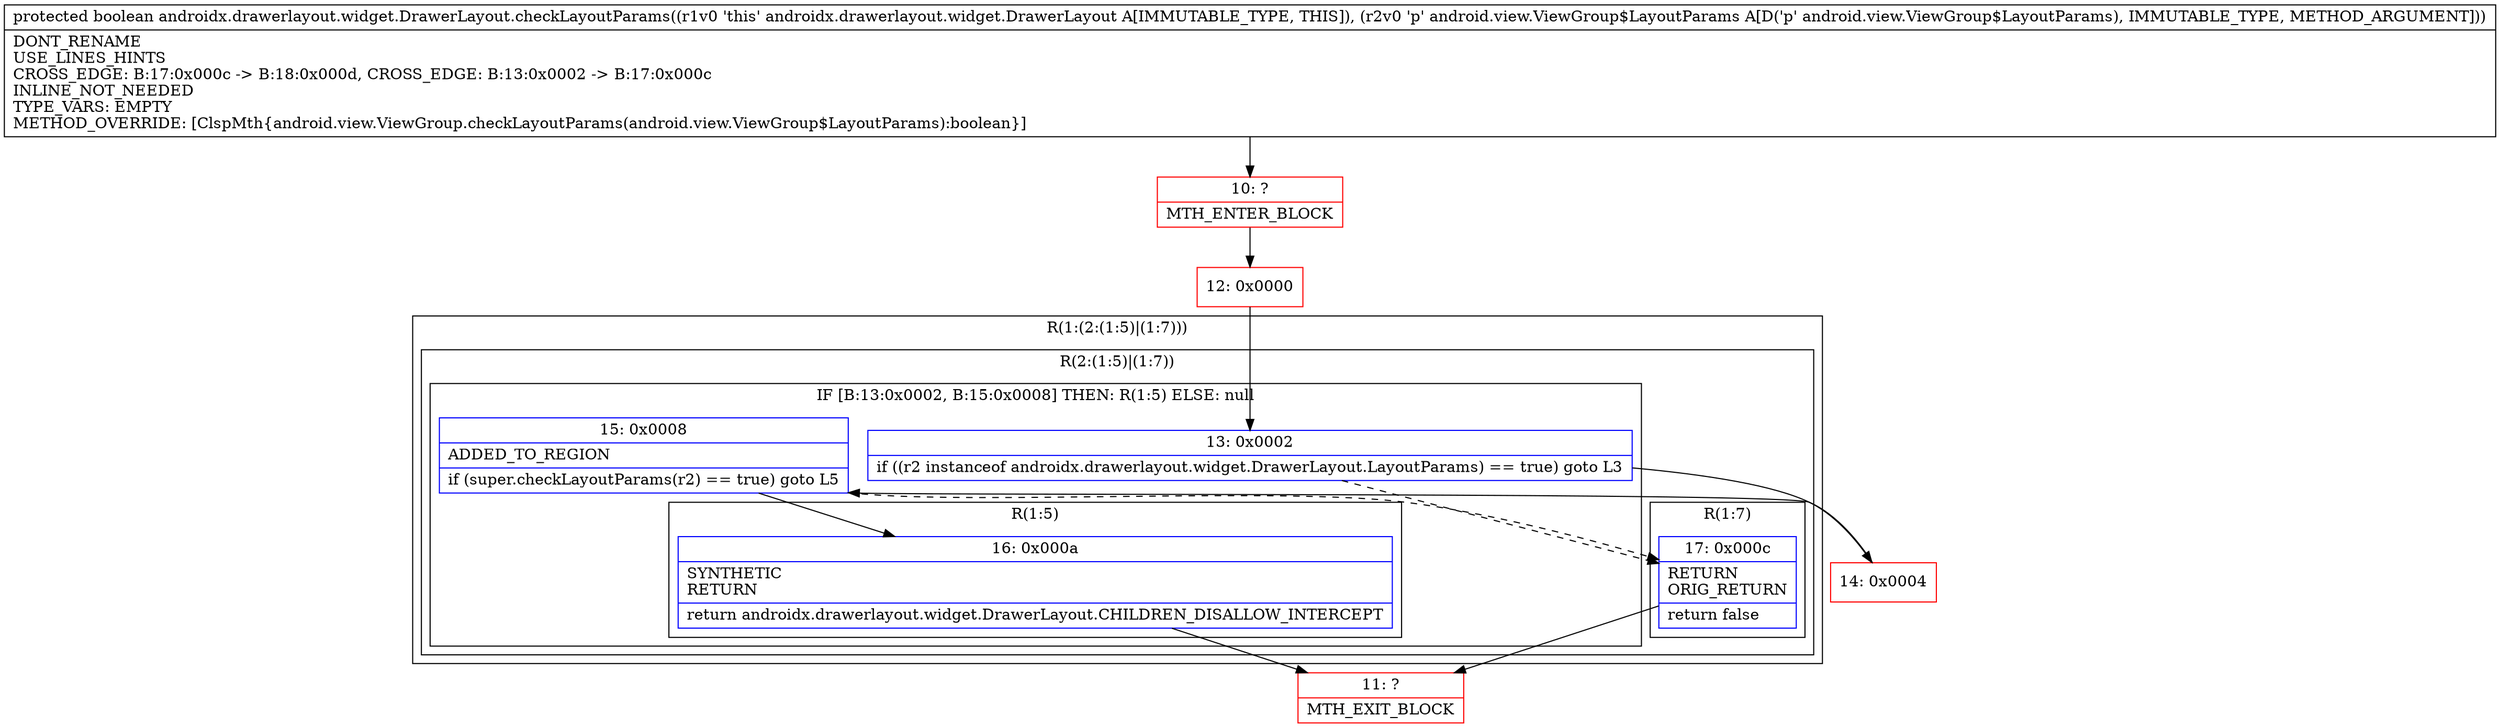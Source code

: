 digraph "CFG forandroidx.drawerlayout.widget.DrawerLayout.checkLayoutParams(Landroid\/view\/ViewGroup$LayoutParams;)Z" {
subgraph cluster_Region_1694456926 {
label = "R(1:(2:(1:5)|(1:7)))";
node [shape=record,color=blue];
subgraph cluster_Region_834787992 {
label = "R(2:(1:5)|(1:7))";
node [shape=record,color=blue];
subgraph cluster_IfRegion_106159643 {
label = "IF [B:13:0x0002, B:15:0x0008] THEN: R(1:5) ELSE: null";
node [shape=record,color=blue];
Node_13 [shape=record,label="{13\:\ 0x0002|if ((r2 instanceof androidx.drawerlayout.widget.DrawerLayout.LayoutParams) == true) goto L3\l}"];
Node_15 [shape=record,label="{15\:\ 0x0008|ADDED_TO_REGION\l|if (super.checkLayoutParams(r2) == true) goto L5\l}"];
subgraph cluster_Region_1569995337 {
label = "R(1:5)";
node [shape=record,color=blue];
Node_16 [shape=record,label="{16\:\ 0x000a|SYNTHETIC\lRETURN\l|return androidx.drawerlayout.widget.DrawerLayout.CHILDREN_DISALLOW_INTERCEPT\l}"];
}
}
subgraph cluster_Region_1134006281 {
label = "R(1:7)";
node [shape=record,color=blue];
Node_17 [shape=record,label="{17\:\ 0x000c|RETURN\lORIG_RETURN\l|return false\l}"];
}
}
}
Node_10 [shape=record,color=red,label="{10\:\ ?|MTH_ENTER_BLOCK\l}"];
Node_12 [shape=record,color=red,label="{12\:\ 0x0000}"];
Node_14 [shape=record,color=red,label="{14\:\ 0x0004}"];
Node_11 [shape=record,color=red,label="{11\:\ ?|MTH_EXIT_BLOCK\l}"];
MethodNode[shape=record,label="{protected boolean androidx.drawerlayout.widget.DrawerLayout.checkLayoutParams((r1v0 'this' androidx.drawerlayout.widget.DrawerLayout A[IMMUTABLE_TYPE, THIS]), (r2v0 'p' android.view.ViewGroup$LayoutParams A[D('p' android.view.ViewGroup$LayoutParams), IMMUTABLE_TYPE, METHOD_ARGUMENT]))  | DONT_RENAME\lUSE_LINES_HINTS\lCROSS_EDGE: B:17:0x000c \-\> B:18:0x000d, CROSS_EDGE: B:13:0x0002 \-\> B:17:0x000c\lINLINE_NOT_NEEDED\lTYPE_VARS: EMPTY\lMETHOD_OVERRIDE: [ClspMth\{android.view.ViewGroup.checkLayoutParams(android.view.ViewGroup$LayoutParams):boolean\}]\l}"];
MethodNode -> Node_10;Node_13 -> Node_14;
Node_13 -> Node_17[style=dashed];
Node_15 -> Node_16;
Node_15 -> Node_17[style=dashed];
Node_16 -> Node_11;
Node_17 -> Node_11;
Node_10 -> Node_12;
Node_12 -> Node_13;
Node_14 -> Node_15;
}

